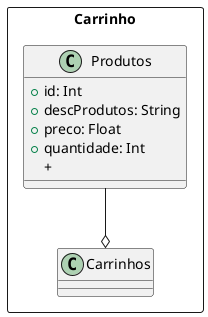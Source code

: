 @startuml carrinho
package Carrinho <<rectangle>> {

  ' Classes
  class Produtos {
    + id: Int
    + descProdutos: String
    + preco: Float
    + quantidade: Int
    + 
  }

  class Carrinhos {

  }

  ' Relacionamentos
  Produtos --o Carrinhos

}
@enduml